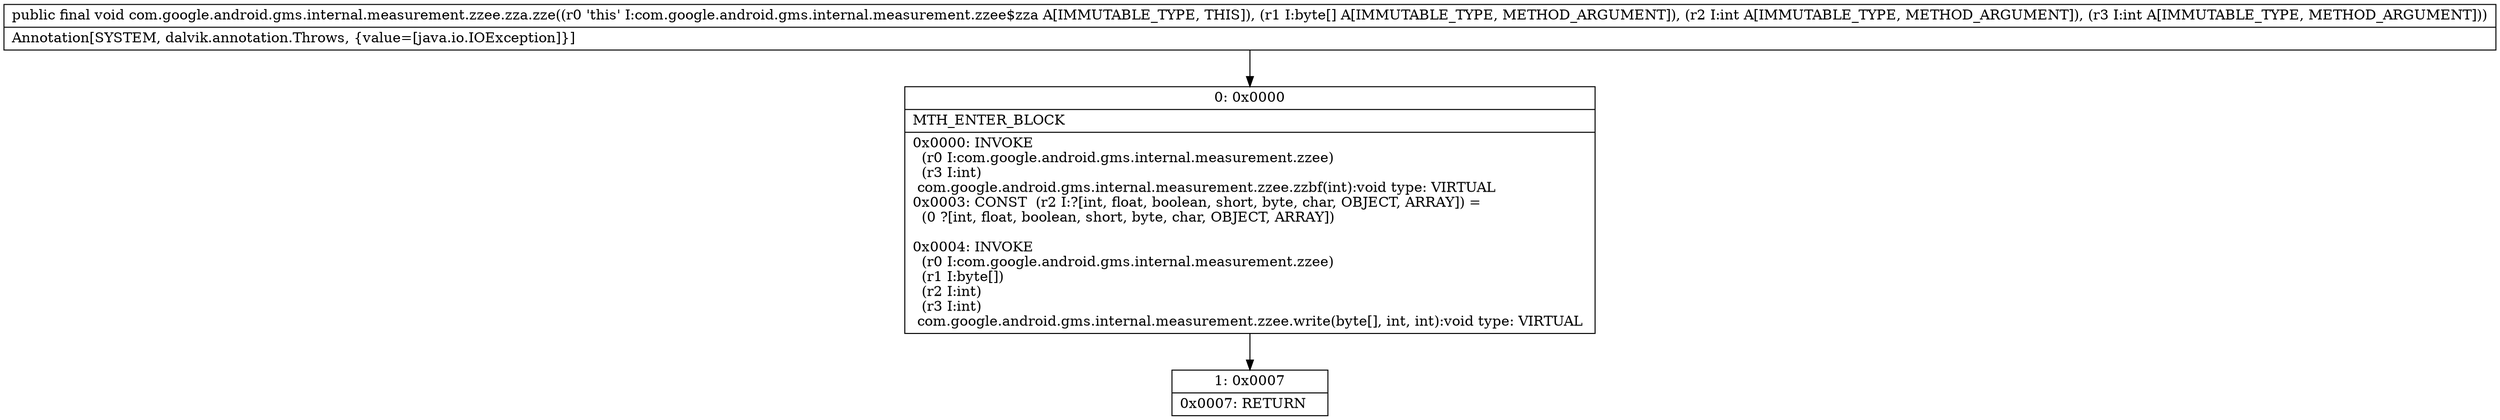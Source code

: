 digraph "CFG forcom.google.android.gms.internal.measurement.zzee.zza.zze([BII)V" {
Node_0 [shape=record,label="{0\:\ 0x0000|MTH_ENTER_BLOCK\l|0x0000: INVOKE  \l  (r0 I:com.google.android.gms.internal.measurement.zzee)\l  (r3 I:int)\l com.google.android.gms.internal.measurement.zzee.zzbf(int):void type: VIRTUAL \l0x0003: CONST  (r2 I:?[int, float, boolean, short, byte, char, OBJECT, ARRAY]) = \l  (0 ?[int, float, boolean, short, byte, char, OBJECT, ARRAY])\l \l0x0004: INVOKE  \l  (r0 I:com.google.android.gms.internal.measurement.zzee)\l  (r1 I:byte[])\l  (r2 I:int)\l  (r3 I:int)\l com.google.android.gms.internal.measurement.zzee.write(byte[], int, int):void type: VIRTUAL \l}"];
Node_1 [shape=record,label="{1\:\ 0x0007|0x0007: RETURN   \l}"];
MethodNode[shape=record,label="{public final void com.google.android.gms.internal.measurement.zzee.zza.zze((r0 'this' I:com.google.android.gms.internal.measurement.zzee$zza A[IMMUTABLE_TYPE, THIS]), (r1 I:byte[] A[IMMUTABLE_TYPE, METHOD_ARGUMENT]), (r2 I:int A[IMMUTABLE_TYPE, METHOD_ARGUMENT]), (r3 I:int A[IMMUTABLE_TYPE, METHOD_ARGUMENT]))  | Annotation[SYSTEM, dalvik.annotation.Throws, \{value=[java.io.IOException]\}]\l}"];
MethodNode -> Node_0;
Node_0 -> Node_1;
}

